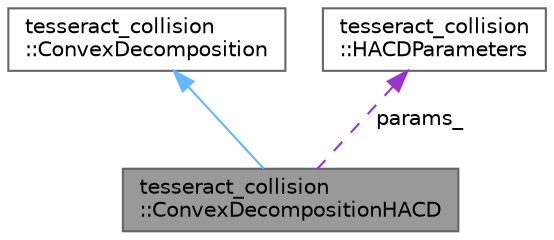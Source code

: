 digraph "tesseract_collision::ConvexDecompositionHACD"
{
 // LATEX_PDF_SIZE
  bgcolor="transparent";
  edge [fontname=Helvetica,fontsize=10,labelfontname=Helvetica,labelfontsize=10];
  node [fontname=Helvetica,fontsize=10,shape=box,height=0.2,width=0.4];
  Node1 [label="tesseract_collision\l::ConvexDecompositionHACD",height=0.2,width=0.4,color="gray40", fillcolor="grey60", style="filled", fontcolor="black",tooltip=" "];
  Node2 -> Node1 [dir="back",color="steelblue1",style="solid"];
  Node2 [label="tesseract_collision\l::ConvexDecomposition",height=0.2,width=0.4,color="gray40", fillcolor="white", style="filled",URL="$d6/d3f/classtesseract__collision_1_1ConvexDecomposition.html",tooltip=" "];
  Node3 -> Node1 [dir="back",color="darkorchid3",style="dashed",label=" params_" ];
  Node3 [label="tesseract_collision\l::HACDParameters",height=0.2,width=0.4,color="gray40", fillcolor="white", style="filled",URL="$d0/dfe/structtesseract__collision_1_1HACDParameters.html",tooltip=" "];
}
